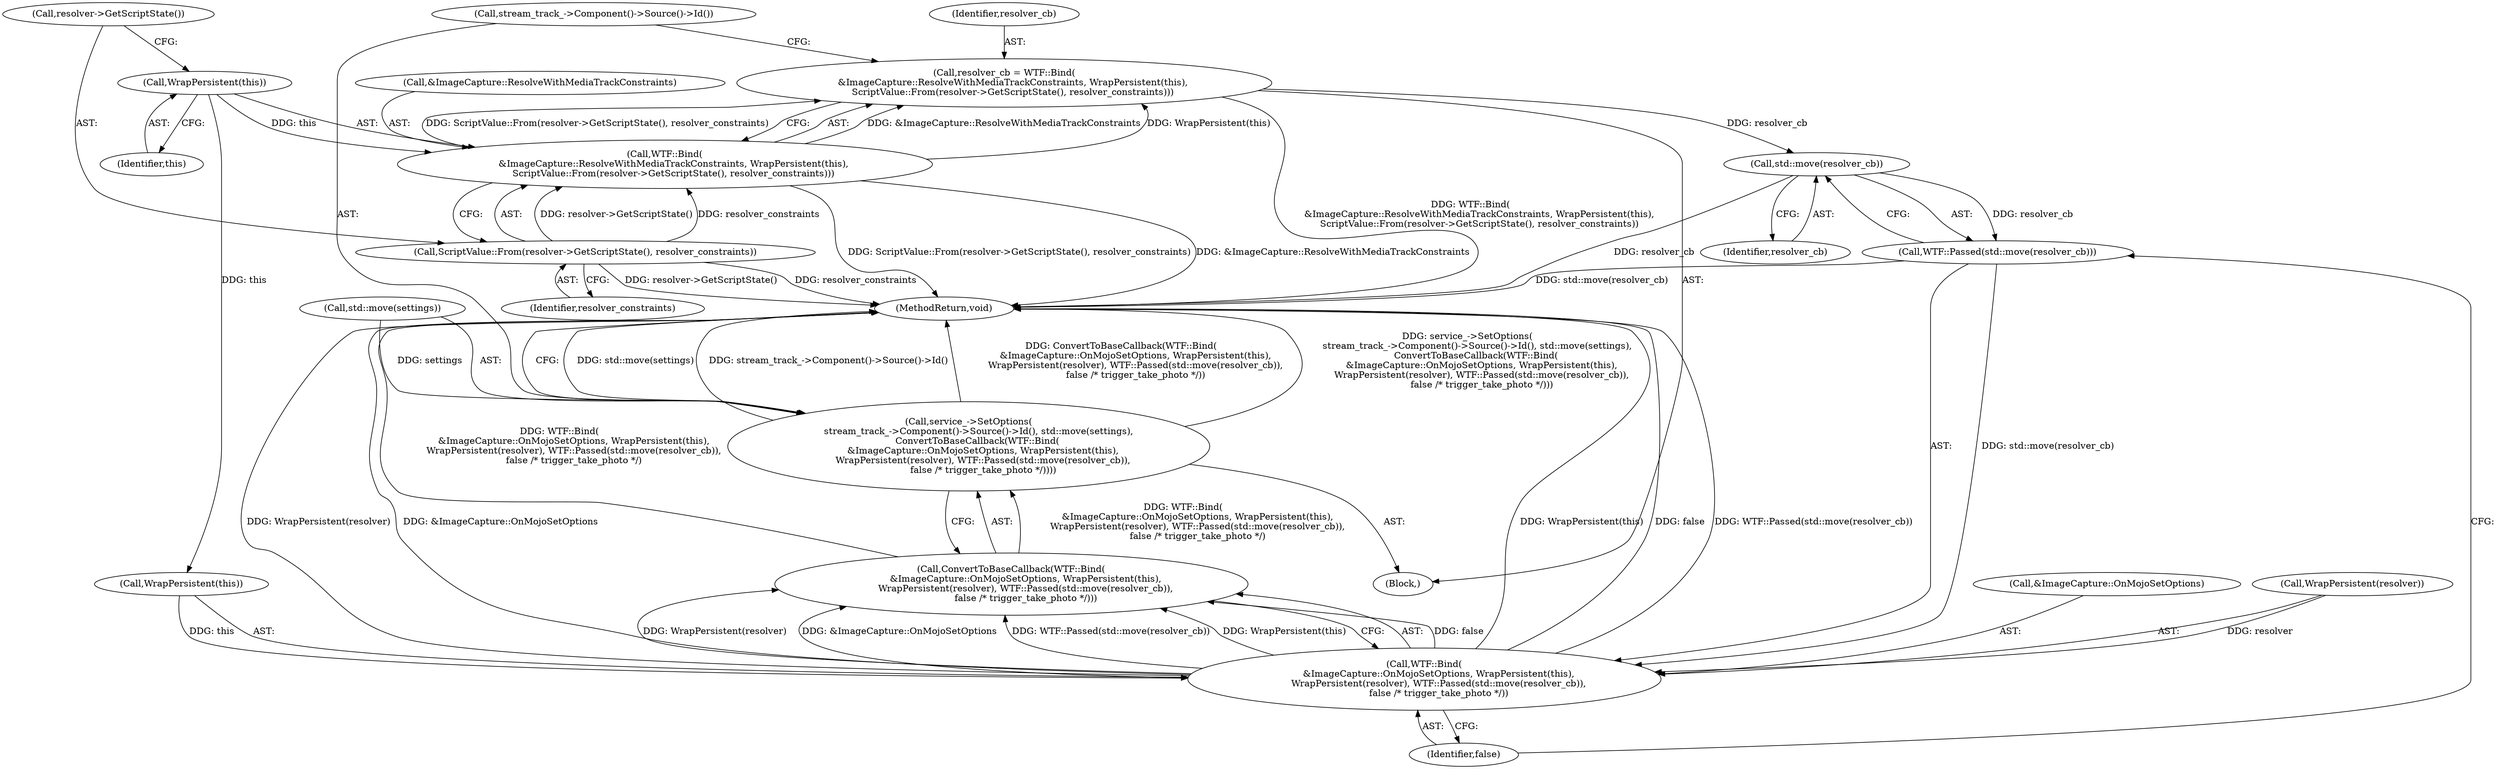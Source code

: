 digraph "0_Chrome_84ca1ee18bbc32f3cb035d071e8271e064dfd4d7_0@API" {
"1000692" [label="(Call,std::move(resolver_cb))"];
"1000669" [label="(Call,resolver_cb = WTF::Bind(\n      &ImageCapture::ResolveWithMediaTrackConstraints, WrapPersistent(this),\n      ScriptValue::From(resolver->GetScriptState(), resolver_constraints)))"];
"1000671" [label="(Call,WTF::Bind(\n      &ImageCapture::ResolveWithMediaTrackConstraints, WrapPersistent(this),\n      ScriptValue::From(resolver->GetScriptState(), resolver_constraints)))"];
"1000674" [label="(Call,WrapPersistent(this))"];
"1000676" [label="(Call,ScriptValue::From(resolver->GetScriptState(), resolver_constraints))"];
"1000691" [label="(Call,WTF::Passed(std::move(resolver_cb)))"];
"1000684" [label="(Call,WTF::Bind(\n          &ImageCapture::OnMojoSetOptions, WrapPersistent(this),\n          WrapPersistent(resolver), WTF::Passed(std::move(resolver_cb)),\n          false /* trigger_take_photo */))"];
"1000683" [label="(Call,ConvertToBaseCallback(WTF::Bind(\n          &ImageCapture::OnMojoSetOptions, WrapPersistent(this),\n          WrapPersistent(resolver), WTF::Passed(std::move(resolver_cb)),\n          false /* trigger_take_photo */)))"];
"1000679" [label="(Call,service_->SetOptions(\n       stream_track_->Component()->Source()->Id(), std::move(settings),\n      ConvertToBaseCallback(WTF::Bind(\n          &ImageCapture::OnMojoSetOptions, WrapPersistent(this),\n          WrapPersistent(resolver), WTF::Passed(std::move(resolver_cb)),\n          false /* trigger_take_photo */))))"];
"1000670" [label="(Identifier,resolver_cb)"];
"1000693" [label="(Identifier,resolver_cb)"];
"1000685" [label="(Call,&ImageCapture::OnMojoSetOptions)"];
"1000678" [label="(Identifier,resolver_constraints)"];
"1000694" [label="(Identifier,false)"];
"1000679" [label="(Call,service_->SetOptions(\n       stream_track_->Component()->Source()->Id(), std::move(settings),\n      ConvertToBaseCallback(WTF::Bind(\n          &ImageCapture::OnMojoSetOptions, WrapPersistent(this),\n          WrapPersistent(resolver), WTF::Passed(std::move(resolver_cb)),\n          false /* trigger_take_photo */))))"];
"1000684" [label="(Call,WTF::Bind(\n          &ImageCapture::OnMojoSetOptions, WrapPersistent(this),\n          WrapPersistent(resolver), WTF::Passed(std::move(resolver_cb)),\n          false /* trigger_take_photo */))"];
"1000674" [label="(Call,WrapPersistent(this))"];
"1000671" [label="(Call,WTF::Bind(\n      &ImageCapture::ResolveWithMediaTrackConstraints, WrapPersistent(this),\n      ScriptValue::From(resolver->GetScriptState(), resolver_constraints)))"];
"1000691" [label="(Call,WTF::Passed(std::move(resolver_cb)))"];
"1000695" [label="(MethodReturn,void)"];
"1000692" [label="(Call,std::move(resolver_cb))"];
"1000672" [label="(Call,&ImageCapture::ResolveWithMediaTrackConstraints)"];
"1000689" [label="(Call,WrapPersistent(resolver))"];
"1000677" [label="(Call,resolver->GetScriptState())"];
"1000669" [label="(Call,resolver_cb = WTF::Bind(\n      &ImageCapture::ResolveWithMediaTrackConstraints, WrapPersistent(this),\n      ScriptValue::From(resolver->GetScriptState(), resolver_constraints)))"];
"1000687" [label="(Call,WrapPersistent(this))"];
"1000675" [label="(Identifier,this)"];
"1000676" [label="(Call,ScriptValue::From(resolver->GetScriptState(), resolver_constraints))"];
"1000683" [label="(Call,ConvertToBaseCallback(WTF::Bind(\n          &ImageCapture::OnMojoSetOptions, WrapPersistent(this),\n          WrapPersistent(resolver), WTF::Passed(std::move(resolver_cb)),\n          false /* trigger_take_photo */)))"];
"1000680" [label="(Call,stream_track_->Component()->Source()->Id())"];
"1000106" [label="(Block,)"];
"1000681" [label="(Call,std::move(settings))"];
"1000692" -> "1000691"  [label="AST: "];
"1000692" -> "1000693"  [label="CFG: "];
"1000693" -> "1000692"  [label="AST: "];
"1000691" -> "1000692"  [label="CFG: "];
"1000692" -> "1000695"  [label="DDG: resolver_cb"];
"1000692" -> "1000691"  [label="DDG: resolver_cb"];
"1000669" -> "1000692"  [label="DDG: resolver_cb"];
"1000669" -> "1000106"  [label="AST: "];
"1000669" -> "1000671"  [label="CFG: "];
"1000670" -> "1000669"  [label="AST: "];
"1000671" -> "1000669"  [label="AST: "];
"1000680" -> "1000669"  [label="CFG: "];
"1000669" -> "1000695"  [label="DDG: WTF::Bind(\n      &ImageCapture::ResolveWithMediaTrackConstraints, WrapPersistent(this),\n      ScriptValue::From(resolver->GetScriptState(), resolver_constraints))"];
"1000671" -> "1000669"  [label="DDG: &ImageCapture::ResolveWithMediaTrackConstraints"];
"1000671" -> "1000669"  [label="DDG: WrapPersistent(this)"];
"1000671" -> "1000669"  [label="DDG: ScriptValue::From(resolver->GetScriptState(), resolver_constraints)"];
"1000671" -> "1000676"  [label="CFG: "];
"1000672" -> "1000671"  [label="AST: "];
"1000674" -> "1000671"  [label="AST: "];
"1000676" -> "1000671"  [label="AST: "];
"1000671" -> "1000695"  [label="DDG: ScriptValue::From(resolver->GetScriptState(), resolver_constraints)"];
"1000671" -> "1000695"  [label="DDG: &ImageCapture::ResolveWithMediaTrackConstraints"];
"1000674" -> "1000671"  [label="DDG: this"];
"1000676" -> "1000671"  [label="DDG: resolver->GetScriptState()"];
"1000676" -> "1000671"  [label="DDG: resolver_constraints"];
"1000674" -> "1000675"  [label="CFG: "];
"1000675" -> "1000674"  [label="AST: "];
"1000677" -> "1000674"  [label="CFG: "];
"1000674" -> "1000687"  [label="DDG: this"];
"1000676" -> "1000678"  [label="CFG: "];
"1000677" -> "1000676"  [label="AST: "];
"1000678" -> "1000676"  [label="AST: "];
"1000676" -> "1000695"  [label="DDG: resolver_constraints"];
"1000676" -> "1000695"  [label="DDG: resolver->GetScriptState()"];
"1000691" -> "1000684"  [label="AST: "];
"1000694" -> "1000691"  [label="CFG: "];
"1000691" -> "1000695"  [label="DDG: std::move(resolver_cb)"];
"1000691" -> "1000684"  [label="DDG: std::move(resolver_cb)"];
"1000684" -> "1000683"  [label="AST: "];
"1000684" -> "1000694"  [label="CFG: "];
"1000685" -> "1000684"  [label="AST: "];
"1000687" -> "1000684"  [label="AST: "];
"1000689" -> "1000684"  [label="AST: "];
"1000694" -> "1000684"  [label="AST: "];
"1000683" -> "1000684"  [label="CFG: "];
"1000684" -> "1000695"  [label="DDG: WrapPersistent(resolver)"];
"1000684" -> "1000695"  [label="DDG: &ImageCapture::OnMojoSetOptions"];
"1000684" -> "1000695"  [label="DDG: WrapPersistent(this)"];
"1000684" -> "1000695"  [label="DDG: false"];
"1000684" -> "1000695"  [label="DDG: WTF::Passed(std::move(resolver_cb))"];
"1000684" -> "1000683"  [label="DDG: false"];
"1000684" -> "1000683"  [label="DDG: WrapPersistent(resolver)"];
"1000684" -> "1000683"  [label="DDG: &ImageCapture::OnMojoSetOptions"];
"1000684" -> "1000683"  [label="DDG: WTF::Passed(std::move(resolver_cb))"];
"1000684" -> "1000683"  [label="DDG: WrapPersistent(this)"];
"1000687" -> "1000684"  [label="DDG: this"];
"1000689" -> "1000684"  [label="DDG: resolver"];
"1000683" -> "1000679"  [label="AST: "];
"1000679" -> "1000683"  [label="CFG: "];
"1000683" -> "1000695"  [label="DDG: WTF::Bind(\n          &ImageCapture::OnMojoSetOptions, WrapPersistent(this),\n          WrapPersistent(resolver), WTF::Passed(std::move(resolver_cb)),\n          false /* trigger_take_photo */)"];
"1000683" -> "1000679"  [label="DDG: WTF::Bind(\n          &ImageCapture::OnMojoSetOptions, WrapPersistent(this),\n          WrapPersistent(resolver), WTF::Passed(std::move(resolver_cb)),\n          false /* trigger_take_photo */)"];
"1000679" -> "1000106"  [label="AST: "];
"1000680" -> "1000679"  [label="AST: "];
"1000681" -> "1000679"  [label="AST: "];
"1000695" -> "1000679"  [label="CFG: "];
"1000679" -> "1000695"  [label="DDG: std::move(settings)"];
"1000679" -> "1000695"  [label="DDG: stream_track_->Component()->Source()->Id()"];
"1000679" -> "1000695"  [label="DDG: ConvertToBaseCallback(WTF::Bind(\n          &ImageCapture::OnMojoSetOptions, WrapPersistent(this),\n          WrapPersistent(resolver), WTF::Passed(std::move(resolver_cb)),\n          false /* trigger_take_photo */))"];
"1000679" -> "1000695"  [label="DDG: service_->SetOptions(\n       stream_track_->Component()->Source()->Id(), std::move(settings),\n      ConvertToBaseCallback(WTF::Bind(\n          &ImageCapture::OnMojoSetOptions, WrapPersistent(this),\n          WrapPersistent(resolver), WTF::Passed(std::move(resolver_cb)),\n          false /* trigger_take_photo */)))"];
"1000681" -> "1000679"  [label="DDG: settings"];
}
